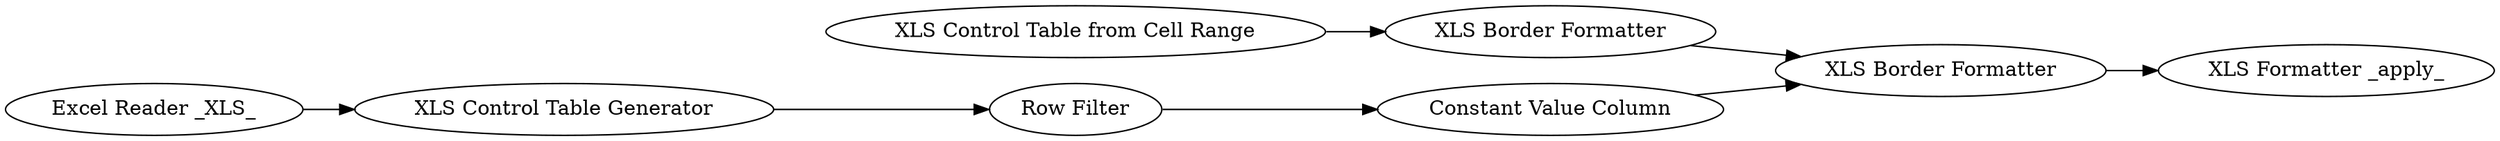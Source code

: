 digraph {
	24 -> 22
	20 -> 21
	4 -> 5
	23 -> 24
	22 -> 16
	5 -> 23
	21 -> 22
	5 [label="XLS Control Table Generator"]
	16 [label="XLS Formatter _apply_"]
	24 [label="Constant Value Column"]
	20 [label="XLS Control Table from Cell Range"]
	22 [label="XLS Border Formatter"]
	23 [label="Row Filter"]
	4 [label="Excel Reader _XLS_"]
	21 [label="XLS Border Formatter"]
	rankdir=LR
}
